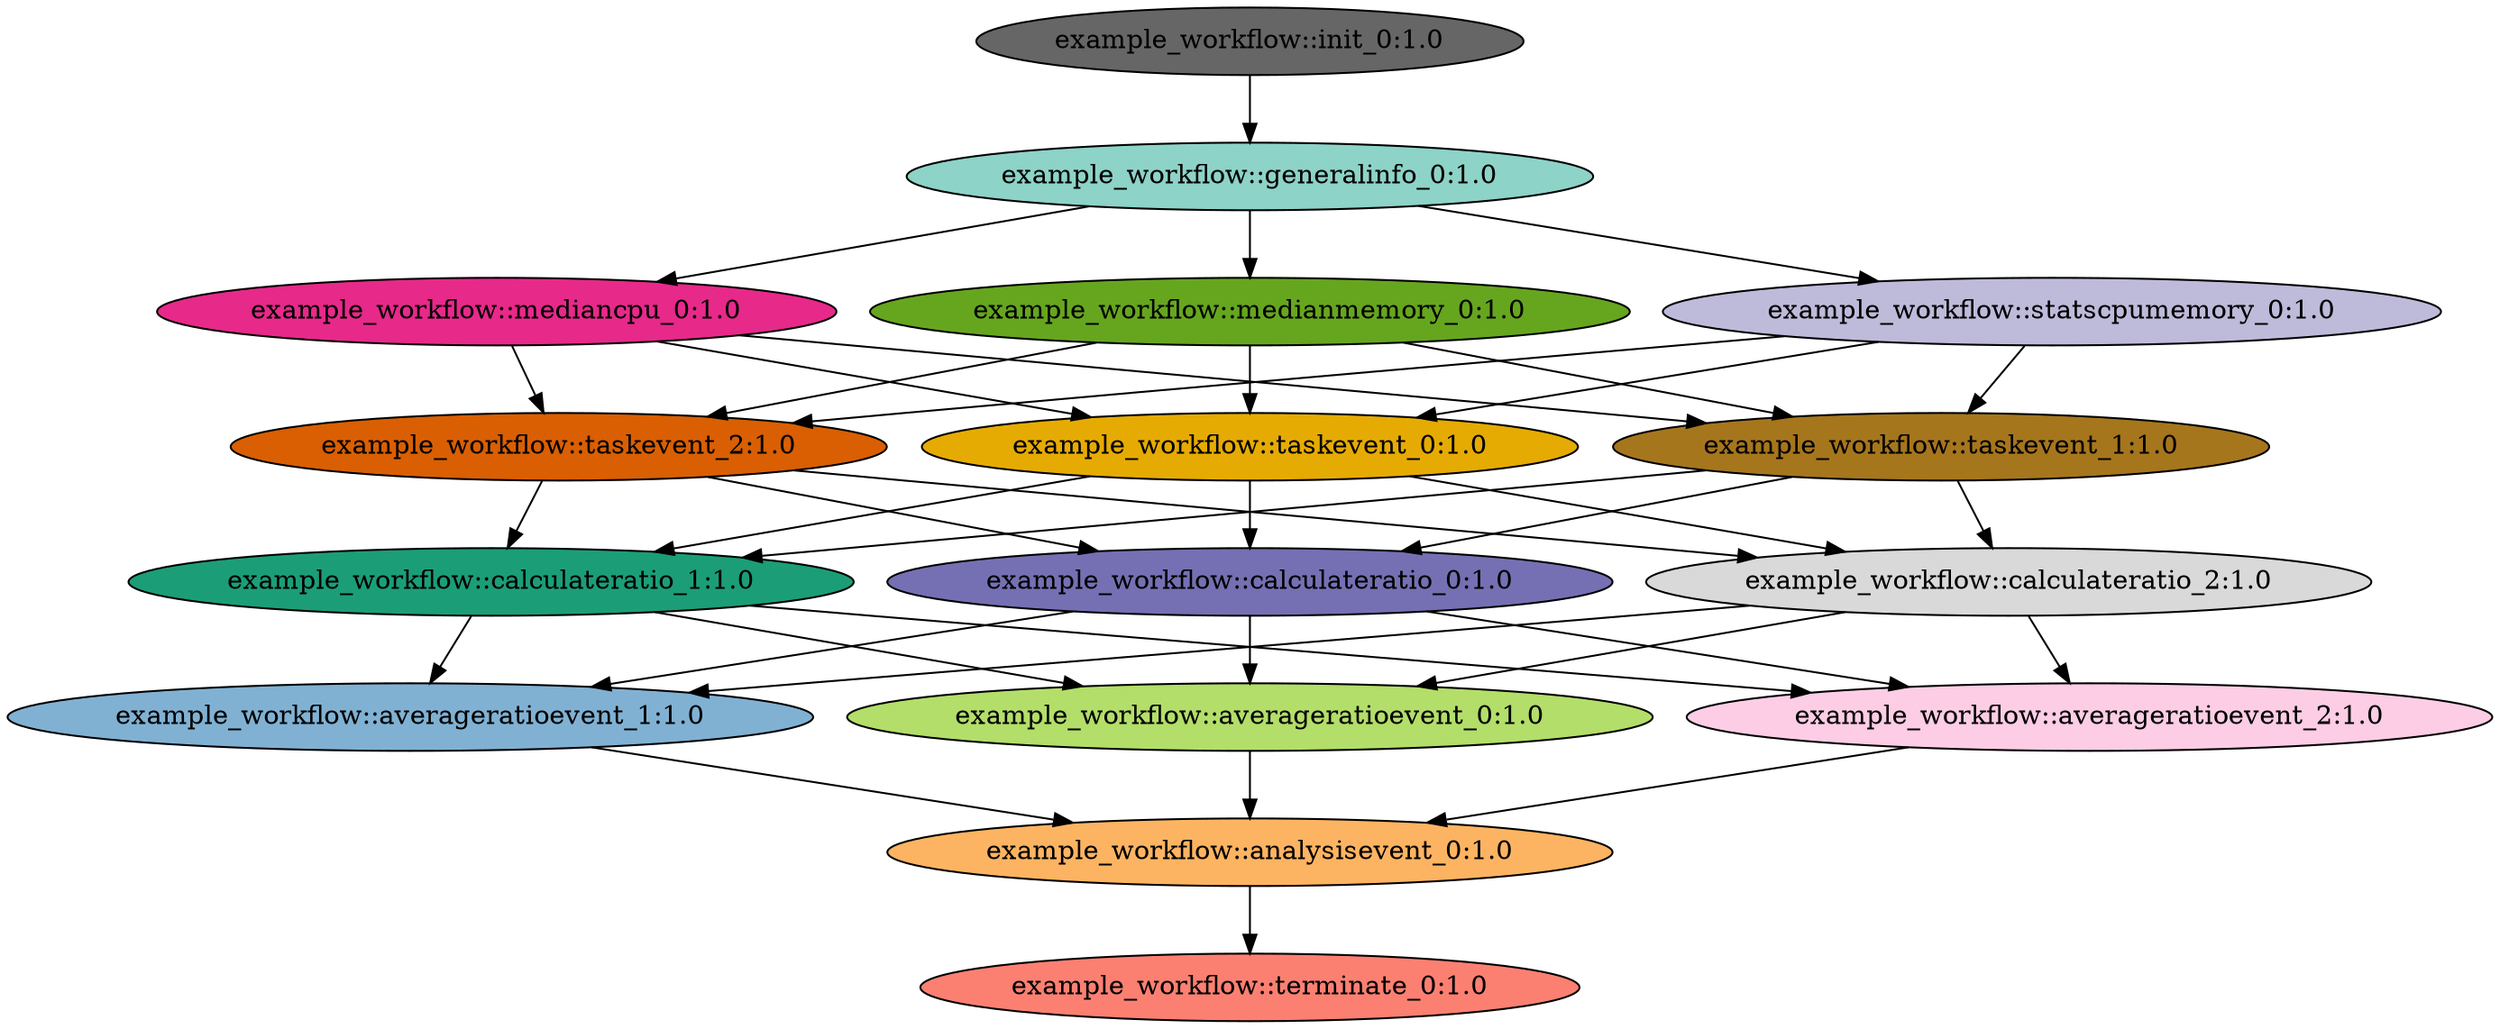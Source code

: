 digraph dag {
    ratio=fill
    node [style=filled,color="#444444",fillcolor="#ffed6f"]
    edge [arrowhead=normal,arrowsize=1.0]

    "ID0000010" [shape=ellipse,color="#000000",fillcolor="#1b9e77",label="example_workflow::calculateratio_1:1.0"]
    "ID0000008" [shape=ellipse,color="#000000",fillcolor="#d95f02",label="example_workflow::taskevent_2:1.0"]
    "ID0000009" [shape=ellipse,color="#000000",fillcolor="#7570b3",label="example_workflow::calculateratio_0:1.0"]
    "ID0000004" [shape=ellipse,color="#000000",fillcolor="#e7298a",label="example_workflow::mediancpu_0:1.0"]
    "ID0000005" [shape=ellipse,color="#000000",fillcolor="#66a61e",label="example_workflow::medianmemory_0:1.0"]
    "ID0000006" [shape=ellipse,color="#000000",fillcolor="#e6ab02",label="example_workflow::taskevent_0:1.0"]
    "ID0000007" [shape=ellipse,color="#000000",fillcolor="#a6761d",label="example_workflow::taskevent_1:1.0"]
    "ID0000001" [shape=ellipse,color="#000000",fillcolor="#666666",label="example_workflow::init_0:1.0"]
    "ID0000002" [shape=ellipse,color="#000000",fillcolor="#8dd3c7",label="example_workflow::generalinfo_0:1.0"]
    "ID0000003" [shape=ellipse,color="#000000",fillcolor="#bebada",label="example_workflow::statscpumemory_0:1.0"]
    "ID0000016" [shape=ellipse,color="#000000",fillcolor="#fb8072",label="example_workflow::terminate_0:1.0"]
    "ID0000013" [shape=ellipse,color="#000000",fillcolor="#80b1d3",label="example_workflow::averageratioevent_1:1.0"]
    "ID0000015" [shape=ellipse,color="#000000",fillcolor="#fdb462",label="example_workflow::analysisevent_0:1.0"]
    "ID0000012" [shape=ellipse,color="#000000",fillcolor="#b3de69",label="example_workflow::averageratioevent_0:1.0"]
    "ID0000014" [shape=ellipse,color="#000000",fillcolor="#fccde5",label="example_workflow::averageratioevent_2:1.0"]
    "ID0000011" [shape=ellipse,color="#000000",fillcolor="#d9d9d9",label="example_workflow::calculateratio_2:1.0"]
    "ID0000010" -> "ID0000012" [color="#000000"]
    "ID0000010" -> "ID0000013" [color="#000000"]
    "ID0000010" -> "ID0000014" [color="#000000"]
    "ID0000008" -> "ID0000009" [color="#000000"]
    "ID0000008" -> "ID0000010" [color="#000000"]
    "ID0000008" -> "ID0000011" [color="#000000"]
    "ID0000009" -> "ID0000012" [color="#000000"]
    "ID0000009" -> "ID0000013" [color="#000000"]
    "ID0000009" -> "ID0000014" [color="#000000"]
    "ID0000004" -> "ID0000006" [color="#000000"]
    "ID0000004" -> "ID0000007" [color="#000000"]
    "ID0000004" -> "ID0000008" [color="#000000"]
    "ID0000005" -> "ID0000006" [color="#000000"]
    "ID0000005" -> "ID0000007" [color="#000000"]
    "ID0000005" -> "ID0000008" [color="#000000"]
    "ID0000006" -> "ID0000009" [color="#000000"]
    "ID0000006" -> "ID0000010" [color="#000000"]
    "ID0000006" -> "ID0000011" [color="#000000"]
    "ID0000007" -> "ID0000009" [color="#000000"]
    "ID0000007" -> "ID0000010" [color="#000000"]
    "ID0000007" -> "ID0000011" [color="#000000"]
    "ID0000001" -> "ID0000002" [color="#000000"]
    "ID0000002" -> "ID0000003" [color="#000000"]
    "ID0000002" -> "ID0000004" [color="#000000"]
    "ID0000002" -> "ID0000005" [color="#000000"]
    "ID0000003" -> "ID0000006" [color="#000000"]
    "ID0000003" -> "ID0000007" [color="#000000"]
    "ID0000003" -> "ID0000008" [color="#000000"]
    "ID0000013" -> "ID0000015" [color="#000000"]
    "ID0000015" -> "ID0000016" [color="#000000"]
    "ID0000012" -> "ID0000015" [color="#000000"]
    "ID0000014" -> "ID0000015" [color="#000000"]
    "ID0000011" -> "ID0000012" [color="#000000"]
    "ID0000011" -> "ID0000013" [color="#000000"]
    "ID0000011" -> "ID0000014" [color="#000000"]
}

